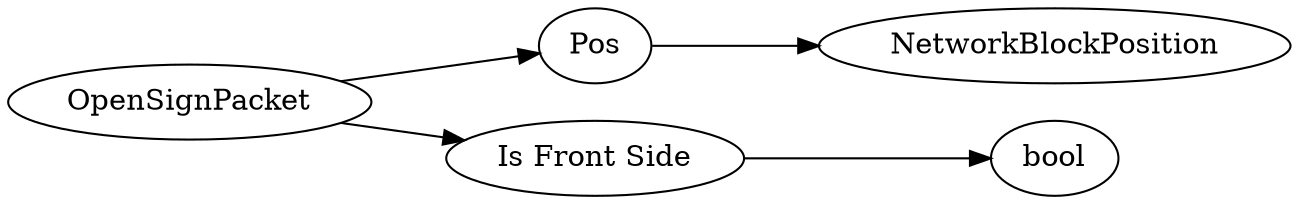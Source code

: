 digraph "OpenSignPacket" {
rankdir = LR
0
0 -> 1
1 -> 2
0 -> 3
3 -> 4

0 [label="OpenSignPacket",comment="name: \"OpenSignPacket\", typeName: \"\", id: 0, branchId: 303, recurseId: -1, attributes: 0, notes: \"\""];
1 [label="Pos",comment="name: \"Pos\", typeName: \"NetworkBlockPosition\", id: 1, branchId: 0, recurseId: -1, attributes: 256, notes: \"\""];
2 [label="NetworkBlockPosition",comment="name: \"NetworkBlockPosition\", typeName: \"\", id: 2, branchId: 0, recurseId: -1, attributes: 512, notes: \"\""];
3 [label="Is Front Side",comment="name: \"Is Front Side\", typeName: \"\", id: 3, branchId: 0, recurseId: -1, attributes: 0, notes: \"\""];
4 [label="bool",comment="name: \"bool\", typeName: \"\", id: 4, branchId: 0, recurseId: -1, attributes: 512, notes: \"\""];
{ rank = max;2;4}

}
